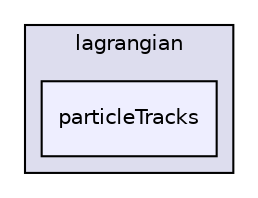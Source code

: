 digraph "applications/utilities/postProcessing/lagrangian/particleTracks" {
  bgcolor=transparent;
  compound=true
  node [ fontsize="10", fontname="Helvetica"];
  edge [ labelfontsize="10", labelfontname="Helvetica"];
  subgraph clusterdir_1411ee221da8c78d686bfb322a9cbb04 {
    graph [ bgcolor="#ddddee", pencolor="black", label="lagrangian" fontname="Helvetica", fontsize="10", URL="dir_1411ee221da8c78d686bfb322a9cbb04.html"]
  dir_055edc88b7d6c0e1421b41f03f208a4c [shape=box, label="particleTracks", style="filled", fillcolor="#eeeeff", pencolor="black", URL="dir_055edc88b7d6c0e1421b41f03f208a4c.html"];
  }
}
